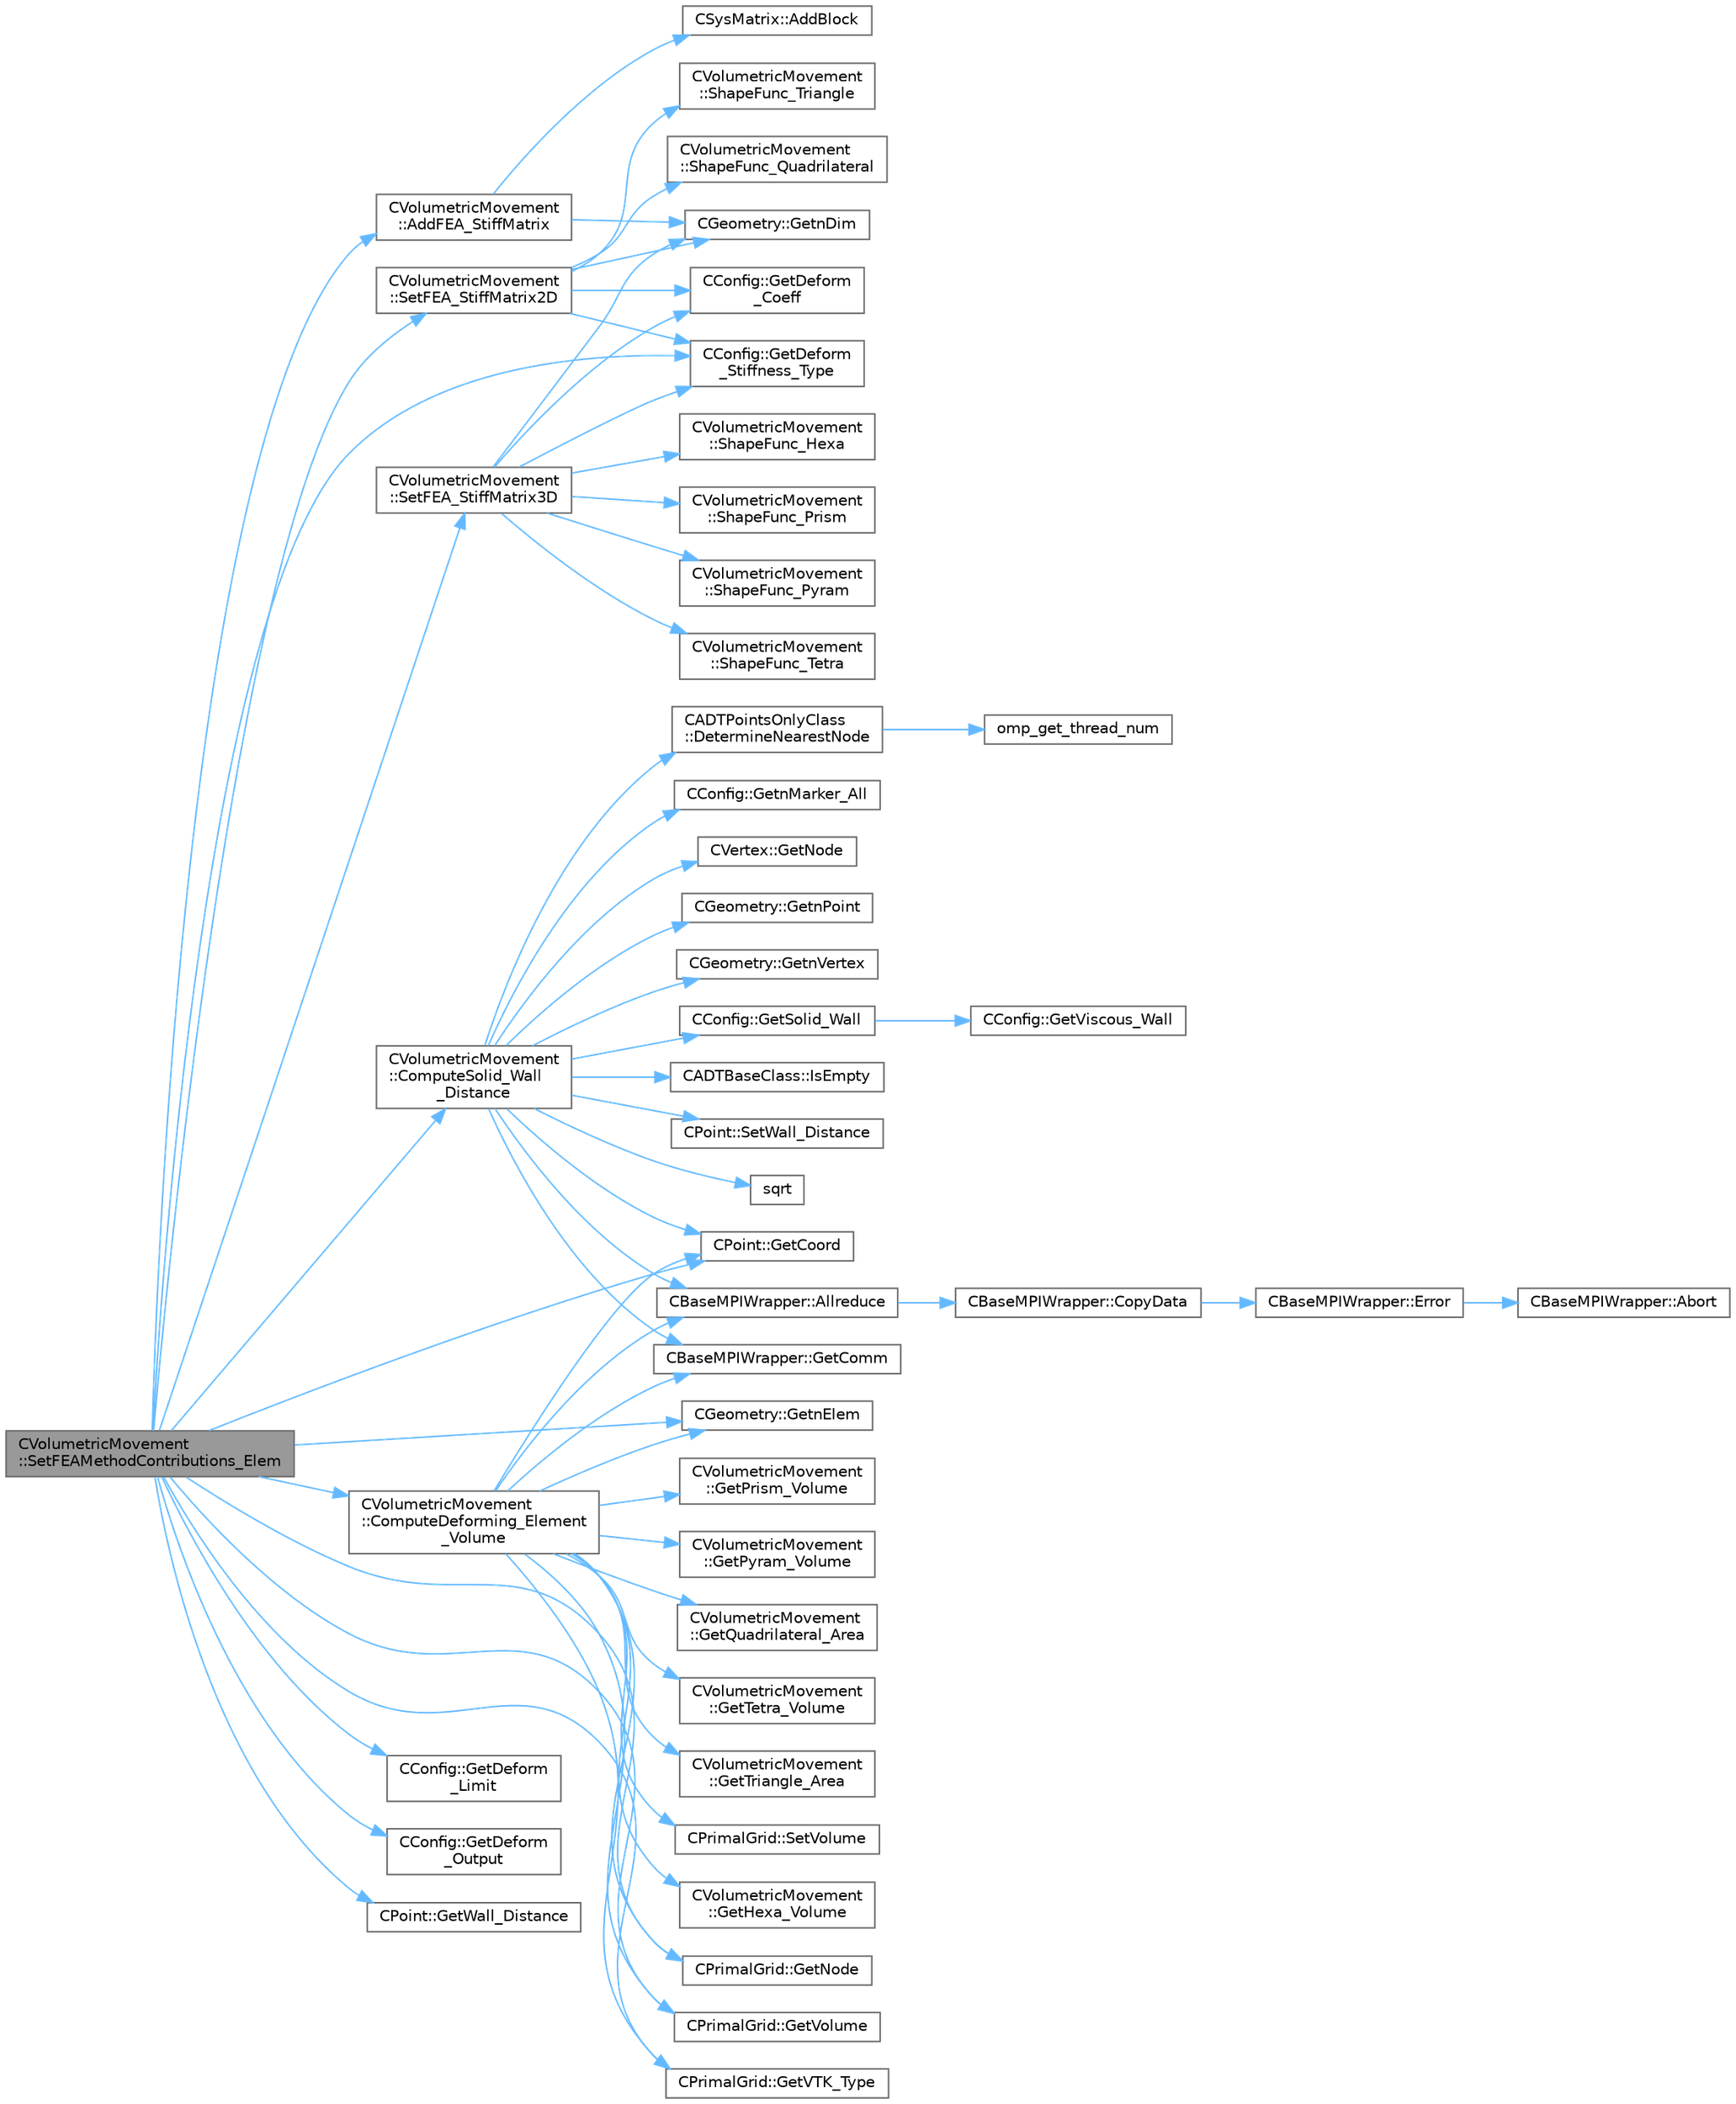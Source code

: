 digraph "CVolumetricMovement::SetFEAMethodContributions_Elem"
{
 // LATEX_PDF_SIZE
  bgcolor="transparent";
  edge [fontname=Helvetica,fontsize=10,labelfontname=Helvetica,labelfontsize=10];
  node [fontname=Helvetica,fontsize=10,shape=box,height=0.2,width=0.4];
  rankdir="LR";
  Node1 [id="Node000001",label="CVolumetricMovement\l::SetFEAMethodContributions_Elem",height=0.2,width=0.4,color="gray40", fillcolor="grey60", style="filled", fontcolor="black",tooltip="Compute the stiffness matrix for grid deformation using spring analogy."];
  Node1 -> Node2 [id="edge1_Node000001_Node000002",color="steelblue1",style="solid",tooltip=" "];
  Node2 [id="Node000002",label="CVolumetricMovement\l::AddFEA_StiffMatrix",height=0.2,width=0.4,color="grey40", fillcolor="white", style="filled",URL="$classCVolumetricMovement.html#ac6ce7aa6302e773340d0c0d5bc871356",tooltip="Add the stiffness matrix for a 2-D triangular element to the global stiffness matrix for the entire m..."];
  Node2 -> Node3 [id="edge2_Node000002_Node000003",color="steelblue1",style="solid",tooltip=" "];
  Node3 [id="Node000003",label="CSysMatrix::AddBlock",height=0.2,width=0.4,color="grey40", fillcolor="white", style="filled",URL="$classCSysMatrix.html#a03a189a2120be05e21fbd9b120549427",tooltip="Add a scaled block (in flat format) to the sparse matrix (see SetBlock)."];
  Node2 -> Node4 [id="edge3_Node000002_Node000004",color="steelblue1",style="solid",tooltip=" "];
  Node4 [id="Node000004",label="CGeometry::GetnDim",height=0.2,width=0.4,color="grey40", fillcolor="white", style="filled",URL="$classCGeometry.html#ace7f7fe876f629f5bd5f92d4805a1a4b",tooltip="Get number of coordinates."];
  Node1 -> Node5 [id="edge4_Node000001_Node000005",color="steelblue1",style="solid",tooltip=" "];
  Node5 [id="Node000005",label="CVolumetricMovement\l::ComputeDeforming_Element\l_Volume",height=0.2,width=0.4,color="grey40", fillcolor="white", style="filled",URL="$classCVolumetricMovement.html#a7acdc25230eeae12974e8b4ffa054497",tooltip="Check for negative volumes (all elements) after performing grid deformation."];
  Node5 -> Node6 [id="edge5_Node000005_Node000006",color="steelblue1",style="solid",tooltip=" "];
  Node6 [id="Node000006",label="CBaseMPIWrapper::Allreduce",height=0.2,width=0.4,color="grey40", fillcolor="white", style="filled",URL="$classCBaseMPIWrapper.html#a381d4b3738c09d92ee1ae9f89715b541",tooltip=" "];
  Node6 -> Node7 [id="edge6_Node000006_Node000007",color="steelblue1",style="solid",tooltip=" "];
  Node7 [id="Node000007",label="CBaseMPIWrapper::CopyData",height=0.2,width=0.4,color="grey40", fillcolor="white", style="filled",URL="$classCBaseMPIWrapper.html#a3c28692a4cab67ad0f81d18273db3d23",tooltip=" "];
  Node7 -> Node8 [id="edge7_Node000007_Node000008",color="steelblue1",style="solid",tooltip=" "];
  Node8 [id="Node000008",label="CBaseMPIWrapper::Error",height=0.2,width=0.4,color="grey40", fillcolor="white", style="filled",URL="$classCBaseMPIWrapper.html#a04457c47629bda56704e6a8804833eeb",tooltip=" "];
  Node8 -> Node9 [id="edge8_Node000008_Node000009",color="steelblue1",style="solid",tooltip=" "];
  Node9 [id="Node000009",label="CBaseMPIWrapper::Abort",height=0.2,width=0.4,color="grey40", fillcolor="white", style="filled",URL="$classCBaseMPIWrapper.html#af7297d861dca86b45cf561b6ab642e8f",tooltip=" "];
  Node5 -> Node10 [id="edge9_Node000005_Node000010",color="steelblue1",style="solid",tooltip=" "];
  Node10 [id="Node000010",label="CBaseMPIWrapper::GetComm",height=0.2,width=0.4,color="grey40", fillcolor="white", style="filled",URL="$classCBaseMPIWrapper.html#a8154391fc3522954802889d81d4ef5da",tooltip=" "];
  Node5 -> Node11 [id="edge10_Node000005_Node000011",color="steelblue1",style="solid",tooltip=" "];
  Node11 [id="Node000011",label="CPoint::GetCoord",height=0.2,width=0.4,color="grey40", fillcolor="white", style="filled",URL="$classCPoint.html#ab16c29dd03911529cd73bf467c313179",tooltip="Get the coordinates dor the control volume."];
  Node5 -> Node12 [id="edge11_Node000005_Node000012",color="steelblue1",style="solid",tooltip=" "];
  Node12 [id="Node000012",label="CVolumetricMovement\l::GetHexa_Volume",height=0.2,width=0.4,color="grey40", fillcolor="white", style="filled",URL="$classCVolumetricMovement.html#a9f64dfd8852769dde44251d1891f79f7",tooltip="Compute the shape functions for hexahedron."];
  Node5 -> Node13 [id="edge12_Node000005_Node000013",color="steelblue1",style="solid",tooltip=" "];
  Node13 [id="Node000013",label="CGeometry::GetnElem",height=0.2,width=0.4,color="grey40", fillcolor="white", style="filled",URL="$classCGeometry.html#a3cac58e3b4dd3f8350bd308acb7e3bc1",tooltip="Get number of elements."];
  Node5 -> Node14 [id="edge13_Node000005_Node000014",color="steelblue1",style="solid",tooltip=" "];
  Node14 [id="Node000014",label="CPrimalGrid::GetNode",height=0.2,width=0.4,color="grey40", fillcolor="white", style="filled",URL="$classCPrimalGrid.html#a6353b89f5a8a3948cd475da6152bf077",tooltip="Get the nodes shared by the primal grid element."];
  Node5 -> Node15 [id="edge14_Node000005_Node000015",color="steelblue1",style="solid",tooltip=" "];
  Node15 [id="Node000015",label="CVolumetricMovement\l::GetPrism_Volume",height=0.2,width=0.4,color="grey40", fillcolor="white", style="filled",URL="$classCVolumetricMovement.html#a9562d2a0f25665a91ca15aa977a30676",tooltip="Compute the shape functions for hexahedron."];
  Node5 -> Node16 [id="edge15_Node000005_Node000016",color="steelblue1",style="solid",tooltip=" "];
  Node16 [id="Node000016",label="CVolumetricMovement\l::GetPyram_Volume",height=0.2,width=0.4,color="grey40", fillcolor="white", style="filled",URL="$classCVolumetricMovement.html#a9ec6a2fa1a0720585e3ccacf7b5f7df3",tooltip="Compute the shape functions for hexahedron."];
  Node5 -> Node17 [id="edge16_Node000005_Node000017",color="steelblue1",style="solid",tooltip=" "];
  Node17 [id="Node000017",label="CVolumetricMovement\l::GetQuadrilateral_Area",height=0.2,width=0.4,color="grey40", fillcolor="white", style="filled",URL="$classCVolumetricMovement.html#a28a79d0b6e2568d100dd5b8074730c02",tooltip="Compute the shape functions for hexahedron."];
  Node5 -> Node18 [id="edge17_Node000005_Node000018",color="steelblue1",style="solid",tooltip=" "];
  Node18 [id="Node000018",label="CVolumetricMovement\l::GetTetra_Volume",height=0.2,width=0.4,color="grey40", fillcolor="white", style="filled",URL="$classCVolumetricMovement.html#ac211b313f49bcb59f82a6ae9b2c158b1",tooltip="Compute the shape functions for hexahedron."];
  Node5 -> Node19 [id="edge18_Node000005_Node000019",color="steelblue1",style="solid",tooltip=" "];
  Node19 [id="Node000019",label="CVolumetricMovement\l::GetTriangle_Area",height=0.2,width=0.4,color="grey40", fillcolor="white", style="filled",URL="$classCVolumetricMovement.html#ad530e178938f5ed5d029470d138fc8be",tooltip="Compute the shape functions for hexahedron."];
  Node5 -> Node20 [id="edge19_Node000005_Node000020",color="steelblue1",style="solid",tooltip=" "];
  Node20 [id="Node000020",label="CPrimalGrid::GetVolume",height=0.2,width=0.4,color="grey40", fillcolor="white", style="filled",URL="$classCPrimalGrid.html#a21122a187207f6cbd552d98c60e848c4",tooltip="Get the center of gravity of an element (including edges)."];
  Node5 -> Node21 [id="edge20_Node000005_Node000021",color="steelblue1",style="solid",tooltip=" "];
  Node21 [id="Node000021",label="CPrimalGrid::GetVTK_Type",height=0.2,width=0.4,color="grey40", fillcolor="white", style="filled",URL="$classCPrimalGrid.html#ad506ad8f97dd70d71c1ee6f407df4cf5",tooltip="Get VTK type."];
  Node5 -> Node22 [id="edge21_Node000005_Node000022",color="steelblue1",style="solid",tooltip=" "];
  Node22 [id="Node000022",label="CPrimalGrid::SetVolume",height=0.2,width=0.4,color="grey40", fillcolor="white", style="filled",URL="$classCPrimalGrid.html#a14dbb458d64bbc96aa69507d849054fe",tooltip="Set the center of gravity of an element (including edges)."];
  Node1 -> Node23 [id="edge22_Node000001_Node000023",color="steelblue1",style="solid",tooltip=" "];
  Node23 [id="Node000023",label="CVolumetricMovement\l::ComputeSolid_Wall\l_Distance",height=0.2,width=0.4,color="grey40", fillcolor="white", style="filled",URL="$classCVolumetricMovement.html#aff376299cdec4e1f8c0765b64cf04763",tooltip="Compute the minimum distance to the nearest solid surface."];
  Node23 -> Node6 [id="edge23_Node000023_Node000006",color="steelblue1",style="solid",tooltip=" "];
  Node23 -> Node24 [id="edge24_Node000023_Node000024",color="steelblue1",style="solid",tooltip=" "];
  Node24 [id="Node000024",label="CADTPointsOnlyClass\l::DetermineNearestNode",height=0.2,width=0.4,color="grey40", fillcolor="white", style="filled",URL="$classCADTPointsOnlyClass.html#a6c59523d6f08fcdfcd1b36d9909dace6",tooltip="Function, which determines the nearest node in the ADT for the given coordinate."];
  Node24 -> Node25 [id="edge25_Node000024_Node000025",color="steelblue1",style="solid",tooltip=" "];
  Node25 [id="Node000025",label="omp_get_thread_num",height=0.2,width=0.4,color="grey40", fillcolor="white", style="filled",URL="$omp__structure_8hpp.html#aad63dd7e34961dbbd2e8774e7f6bc2d0",tooltip="Index of current thread, akin to MPI rank."];
  Node23 -> Node10 [id="edge26_Node000023_Node000010",color="steelblue1",style="solid",tooltip=" "];
  Node23 -> Node11 [id="edge27_Node000023_Node000011",color="steelblue1",style="solid",tooltip=" "];
  Node23 -> Node26 [id="edge28_Node000023_Node000026",color="steelblue1",style="solid",tooltip=" "];
  Node26 [id="Node000026",label="CConfig::GetnMarker_All",height=0.2,width=0.4,color="grey40", fillcolor="white", style="filled",URL="$classCConfig.html#a459dee039e618d21a5d78db61c221240",tooltip="Get the total number of boundary markers of the local process including send/receive domains."];
  Node23 -> Node27 [id="edge29_Node000023_Node000027",color="steelblue1",style="solid",tooltip=" "];
  Node27 [id="Node000027",label="CVertex::GetNode",height=0.2,width=0.4,color="grey40", fillcolor="white", style="filled",URL="$classCVertex.html#ad568da06e7191358d3a09a1bee71cdb5",tooltip="Get the node of the vertex."];
  Node23 -> Node28 [id="edge30_Node000023_Node000028",color="steelblue1",style="solid",tooltip=" "];
  Node28 [id="Node000028",label="CGeometry::GetnPoint",height=0.2,width=0.4,color="grey40", fillcolor="white", style="filled",URL="$classCGeometry.html#a275fb07cd99ab79d7a04b4862280169d",tooltip="Get number of points."];
  Node23 -> Node29 [id="edge31_Node000023_Node000029",color="steelblue1",style="solid",tooltip=" "];
  Node29 [id="Node000029",label="CGeometry::GetnVertex",height=0.2,width=0.4,color="grey40", fillcolor="white", style="filled",URL="$classCGeometry.html#a00b7f7e71ff42bd38f39147366dd093a",tooltip="Get number of vertices."];
  Node23 -> Node30 [id="edge32_Node000023_Node000030",color="steelblue1",style="solid",tooltip=" "];
  Node30 [id="Node000030",label="CConfig::GetSolid_Wall",height=0.2,width=0.4,color="grey40", fillcolor="white", style="filled",URL="$classCConfig.html#a1e07d3641838843be05ed58424d39f4f",tooltip="Determines whether a marker with index iMarker is a solid boundary."];
  Node30 -> Node31 [id="edge33_Node000030_Node000031",color="steelblue1",style="solid",tooltip=" "];
  Node31 [id="Node000031",label="CConfig::GetViscous_Wall",height=0.2,width=0.4,color="grey40", fillcolor="white", style="filled",URL="$classCConfig.html#a890cf694cae683bb44a36c1fa1160e65",tooltip="Determines whether a marker with index iMarker is a viscous no-slip boundary."];
  Node23 -> Node32 [id="edge34_Node000023_Node000032",color="steelblue1",style="solid",tooltip=" "];
  Node32 [id="Node000032",label="CADTBaseClass::IsEmpty",height=0.2,width=0.4,color="grey40", fillcolor="white", style="filled",URL="$classCADTBaseClass.html#acf2c06bc3b8b87b85aaf62571092df07",tooltip="Function, which returns whether or not the ADT is empty."];
  Node23 -> Node33 [id="edge35_Node000023_Node000033",color="steelblue1",style="solid",tooltip=" "];
  Node33 [id="Node000033",label="CPoint::SetWall_Distance",height=0.2,width=0.4,color="grey40", fillcolor="white", style="filled",URL="$classCPoint.html#acfd5de2b62bf970457f546ba24c03ed4",tooltip="Set the value of the distance to the nearest wall."];
  Node23 -> Node34 [id="edge36_Node000023_Node000034",color="steelblue1",style="solid",tooltip=" "];
  Node34 [id="Node000034",label="sqrt",height=0.2,width=0.4,color="grey40", fillcolor="white", style="filled",URL="$group__SIMD.html#ga54a1925ab40fb4249ea255072520de35",tooltip=" "];
  Node1 -> Node11 [id="edge37_Node000001_Node000011",color="steelblue1",style="solid",tooltip=" "];
  Node1 -> Node35 [id="edge38_Node000001_Node000035",color="steelblue1",style="solid",tooltip=" "];
  Node35 [id="Node000035",label="CConfig::GetDeform\l_Limit",height=0.2,width=0.4,color="grey40", fillcolor="white", style="filled",URL="$classCConfig.html#adb9de8e548ff3a7620b74549b4186497",tooltip="Get limit for the volumetric deformation."];
  Node1 -> Node36 [id="edge39_Node000001_Node000036",color="steelblue1",style="solid",tooltip=" "];
  Node36 [id="Node000036",label="CConfig::GetDeform\l_Output",height=0.2,width=0.4,color="grey40", fillcolor="white", style="filled",URL="$classCConfig.html#addf46fdb73c59de82d7a559c3588582a",tooltip="Get information about writing grid deformation residuals to the console."];
  Node1 -> Node37 [id="edge40_Node000001_Node000037",color="steelblue1",style="solid",tooltip=" "];
  Node37 [id="Node000037",label="CConfig::GetDeform\l_Stiffness_Type",height=0.2,width=0.4,color="grey40", fillcolor="white", style="filled",URL="$classCConfig.html#ab62038a9661de64bfe3cf8c19eeb773a",tooltip="Get the type of stiffness to impose for FEA mesh deformation."];
  Node1 -> Node13 [id="edge41_Node000001_Node000013",color="steelblue1",style="solid",tooltip=" "];
  Node1 -> Node14 [id="edge42_Node000001_Node000014",color="steelblue1",style="solid",tooltip=" "];
  Node1 -> Node20 [id="edge43_Node000001_Node000020",color="steelblue1",style="solid",tooltip=" "];
  Node1 -> Node21 [id="edge44_Node000001_Node000021",color="steelblue1",style="solid",tooltip=" "];
  Node1 -> Node38 [id="edge45_Node000001_Node000038",color="steelblue1",style="solid",tooltip=" "];
  Node38 [id="Node000038",label="CPoint::GetWall_Distance",height=0.2,width=0.4,color="grey40", fillcolor="white", style="filled",URL="$classCPoint.html#aed2e3cbb4c15d03c7cee5602e8c06985",tooltip="Get the value of the distance to the nearest wall."];
  Node1 -> Node39 [id="edge46_Node000001_Node000039",color="steelblue1",style="solid",tooltip=" "];
  Node39 [id="Node000039",label="CVolumetricMovement\l::SetFEA_StiffMatrix2D",height=0.2,width=0.4,color="grey40", fillcolor="white", style="filled",URL="$classCVolumetricMovement.html#a701f9e550b1d2e2a781f5b4aed1fb0c2",tooltip="Build the stiffness matrix for a 3-D hexahedron element. The result will be placed in StiffMatrix_Ele..."];
  Node39 -> Node40 [id="edge47_Node000039_Node000040",color="steelblue1",style="solid",tooltip=" "];
  Node40 [id="Node000040",label="CConfig::GetDeform\l_Coeff",height=0.2,width=0.4,color="grey40", fillcolor="white", style="filled",URL="$classCConfig.html#a2a8dcf2e0b924dd239795ca0310a29fd",tooltip="Get factor to multiply smallest volume for deform tolerance."];
  Node39 -> Node37 [id="edge48_Node000039_Node000037",color="steelblue1",style="solid",tooltip=" "];
  Node39 -> Node4 [id="edge49_Node000039_Node000004",color="steelblue1",style="solid",tooltip=" "];
  Node39 -> Node41 [id="edge50_Node000039_Node000041",color="steelblue1",style="solid",tooltip=" "];
  Node41 [id="Node000041",label="CVolumetricMovement\l::ShapeFunc_Quadrilateral",height=0.2,width=0.4,color="grey40", fillcolor="white", style="filled",URL="$classCVolumetricMovement.html#a2ab712900490044b2596647e0c1226e3",tooltip="Shape functions and derivative of the shape functions."];
  Node39 -> Node42 [id="edge51_Node000039_Node000042",color="steelblue1",style="solid",tooltip=" "];
  Node42 [id="Node000042",label="CVolumetricMovement\l::ShapeFunc_Triangle",height=0.2,width=0.4,color="grey40", fillcolor="white", style="filled",URL="$classCVolumetricMovement.html#a7530e2a792d31a36547c4e956fa7bf28",tooltip="Shape functions and derivative of the shape functions."];
  Node1 -> Node43 [id="edge52_Node000001_Node000043",color="steelblue1",style="solid",tooltip=" "];
  Node43 [id="Node000043",label="CVolumetricMovement\l::SetFEA_StiffMatrix3D",height=0.2,width=0.4,color="grey40", fillcolor="white", style="filled",URL="$classCVolumetricMovement.html#a9988a1d647d3c0d4fa7c37f4a6985a4f",tooltip="Build the stiffness matrix for a 3-D hexahedron element. The result will be placed in StiffMatrix_Ele..."];
  Node43 -> Node40 [id="edge53_Node000043_Node000040",color="steelblue1",style="solid",tooltip=" "];
  Node43 -> Node37 [id="edge54_Node000043_Node000037",color="steelblue1",style="solid",tooltip=" "];
  Node43 -> Node4 [id="edge55_Node000043_Node000004",color="steelblue1",style="solid",tooltip=" "];
  Node43 -> Node44 [id="edge56_Node000043_Node000044",color="steelblue1",style="solid",tooltip=" "];
  Node44 [id="Node000044",label="CVolumetricMovement\l::ShapeFunc_Hexa",height=0.2,width=0.4,color="grey40", fillcolor="white", style="filled",URL="$classCVolumetricMovement.html#a124ed1d2c27cde5c2f7e773a5041deb9",tooltip="Shape functions and derivative of the shape functions."];
  Node43 -> Node45 [id="edge57_Node000043_Node000045",color="steelblue1",style="solid",tooltip=" "];
  Node45 [id="Node000045",label="CVolumetricMovement\l::ShapeFunc_Prism",height=0.2,width=0.4,color="grey40", fillcolor="white", style="filled",URL="$classCVolumetricMovement.html#a9c956febf1bd3cb4d0954afd83f9b16d",tooltip="Shape functions and derivative of the shape functions."];
  Node43 -> Node46 [id="edge58_Node000043_Node000046",color="steelblue1",style="solid",tooltip=" "];
  Node46 [id="Node000046",label="CVolumetricMovement\l::ShapeFunc_Pyram",height=0.2,width=0.4,color="grey40", fillcolor="white", style="filled",URL="$classCVolumetricMovement.html#ac942e1fa02b2906da94535ba22a1b7ec",tooltip="Shape functions and derivative of the shape functions."];
  Node43 -> Node47 [id="edge59_Node000043_Node000047",color="steelblue1",style="solid",tooltip=" "];
  Node47 [id="Node000047",label="CVolumetricMovement\l::ShapeFunc_Tetra",height=0.2,width=0.4,color="grey40", fillcolor="white", style="filled",URL="$classCVolumetricMovement.html#a2a4870ca67ac78a1f78ce213ab9bc305",tooltip="Shape functions and derivative of the shape functions."];
}
